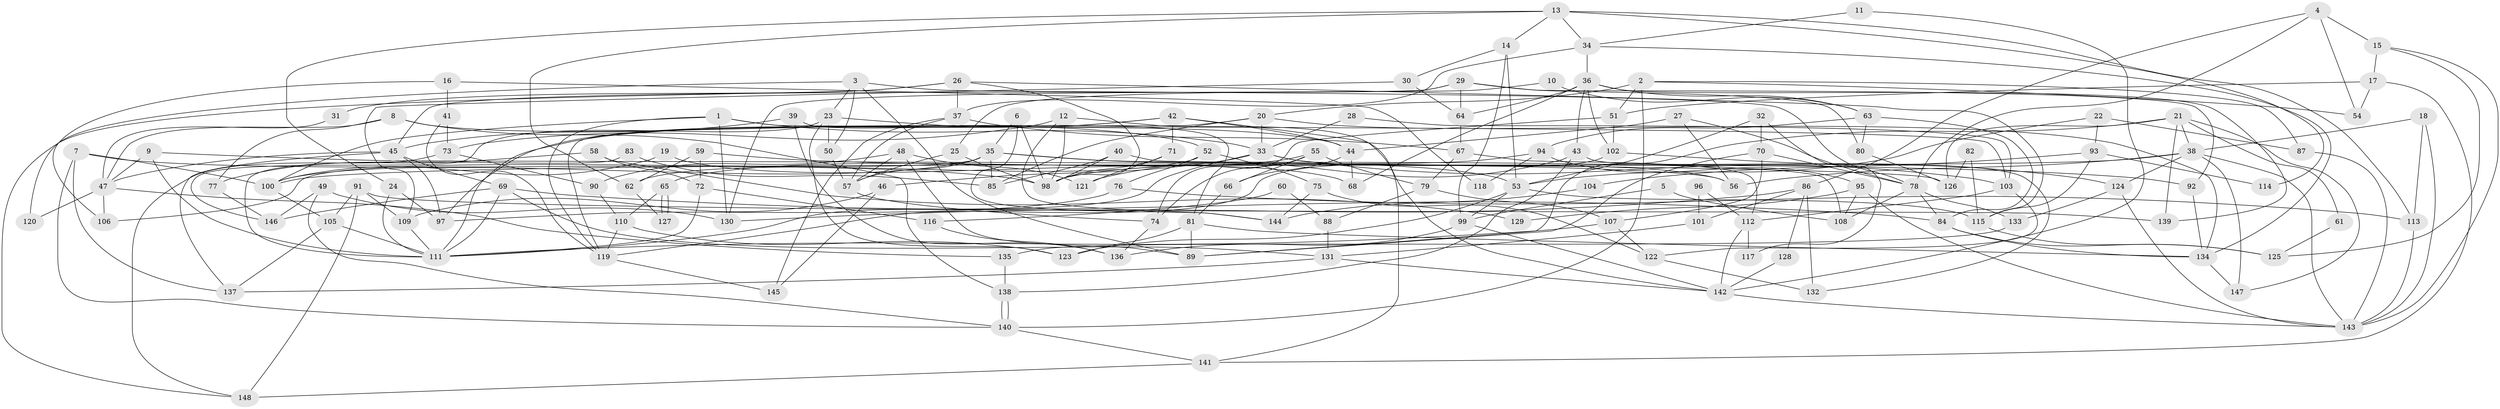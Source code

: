 // coarse degree distribution, {13: 0.01694915254237288, 11: 0.06779661016949153, 9: 0.06779661016949153, 15: 0.03389830508474576, 2: 0.1016949152542373, 3: 0.3050847457627119, 8: 0.03389830508474576, 6: 0.05084745762711865, 20: 0.01694915254237288, 7: 0.01694915254237288, 12: 0.03389830508474576, 5: 0.1016949152542373, 1: 0.01694915254237288, 16: 0.01694915254237288, 19: 0.01694915254237288, 10: 0.01694915254237288, 4: 0.0847457627118644}
// Generated by graph-tools (version 1.1) at 2025/18/03/04/25 18:18:48]
// undirected, 148 vertices, 296 edges
graph export_dot {
graph [start="1"]
  node [color=gray90,style=filled];
  1;
  2;
  3;
  4;
  5;
  6;
  7;
  8;
  9;
  10;
  11;
  12;
  13;
  14;
  15;
  16;
  17;
  18;
  19;
  20;
  21;
  22;
  23;
  24;
  25;
  26;
  27;
  28;
  29;
  30;
  31;
  32;
  33;
  34;
  35;
  36;
  37;
  38;
  39;
  40;
  41;
  42;
  43;
  44;
  45;
  46;
  47;
  48;
  49;
  50;
  51;
  52;
  53;
  54;
  55;
  56;
  57;
  58;
  59;
  60;
  61;
  62;
  63;
  64;
  65;
  66;
  67;
  68;
  69;
  70;
  71;
  72;
  73;
  74;
  75;
  76;
  77;
  78;
  79;
  80;
  81;
  82;
  83;
  84;
  85;
  86;
  87;
  88;
  89;
  90;
  91;
  92;
  93;
  94;
  95;
  96;
  97;
  98;
  99;
  100;
  101;
  102;
  103;
  104;
  105;
  106;
  107;
  108;
  109;
  110;
  111;
  112;
  113;
  114;
  115;
  116;
  117;
  118;
  119;
  120;
  121;
  122;
  123;
  124;
  125;
  126;
  127;
  128;
  129;
  130;
  131;
  132;
  133;
  134;
  135;
  136;
  137;
  138;
  139;
  140;
  141;
  142;
  143;
  144;
  145;
  146;
  147;
  148;
  1 -- 119;
  1 -- 100;
  1 -- 33;
  1 -- 103;
  1 -- 130;
  2 -- 54;
  2 -- 51;
  2 -- 20;
  2 -- 87;
  2 -- 140;
  3 -- 78;
  3 -- 50;
  3 -- 23;
  3 -- 89;
  3 -- 120;
  4 -- 78;
  4 -- 15;
  4 -- 54;
  4 -- 86;
  5 -- 99;
  5 -- 108;
  6 -- 144;
  6 -- 98;
  6 -- 35;
  7 -- 140;
  7 -- 98;
  7 -- 100;
  7 -- 137;
  8 -- 47;
  8 -- 138;
  8 -- 52;
  8 -- 77;
  9 -- 47;
  9 -- 111;
  9 -- 126;
  10 -- 25;
  10 -- 63;
  11 -- 34;
  11 -- 142;
  12 -- 98;
  12 -- 142;
  12 -- 73;
  12 -- 144;
  13 -- 34;
  13 -- 24;
  13 -- 14;
  13 -- 62;
  13 -- 113;
  13 -- 114;
  14 -- 53;
  14 -- 30;
  14 -- 99;
  15 -- 143;
  15 -- 17;
  15 -- 125;
  16 -- 106;
  16 -- 41;
  16 -- 118;
  17 -- 141;
  17 -- 51;
  17 -- 54;
  18 -- 143;
  18 -- 38;
  18 -- 113;
  19 -- 100;
  19 -- 68;
  20 -- 33;
  20 -- 85;
  20 -- 119;
  20 -- 134;
  21 -- 38;
  21 -- 89;
  21 -- 61;
  21 -- 126;
  21 -- 139;
  21 -- 147;
  22 -- 87;
  22 -- 53;
  22 -- 93;
  23 -- 146;
  23 -- 44;
  23 -- 50;
  23 -- 123;
  24 -- 111;
  24 -- 97;
  25 -- 98;
  25 -- 57;
  26 -- 148;
  26 -- 115;
  26 -- 31;
  26 -- 37;
  26 -- 98;
  27 -- 44;
  27 -- 56;
  27 -- 78;
  28 -- 33;
  28 -- 103;
  29 -- 80;
  29 -- 45;
  29 -- 64;
  29 -- 92;
  29 -- 130;
  30 -- 64;
  30 -- 109;
  31 -- 47;
  32 -- 70;
  32 -- 53;
  32 -- 117;
  33 -- 56;
  33 -- 46;
  33 -- 103;
  33 -- 111;
  34 -- 37;
  34 -- 134;
  34 -- 36;
  35 -- 100;
  35 -- 53;
  35 -- 56;
  35 -- 57;
  35 -- 85;
  35 -- 106;
  36 -- 102;
  36 -- 43;
  36 -- 63;
  36 -- 64;
  36 -- 68;
  36 -- 139;
  37 -- 145;
  37 -- 57;
  37 -- 67;
  38 -- 100;
  38 -- 143;
  38 -- 56;
  38 -- 124;
  38 -- 147;
  39 -- 136;
  39 -- 81;
  39 -- 45;
  40 -- 108;
  40 -- 85;
  40 -- 98;
  41 -- 73;
  41 -- 119;
  42 -- 71;
  42 -- 111;
  42 -- 44;
  42 -- 97;
  42 -- 141;
  43 -- 132;
  43 -- 121;
  43 -- 138;
  44 -- 66;
  44 -- 68;
  45 -- 69;
  45 -- 47;
  45 -- 97;
  45 -- 137;
  46 -- 109;
  46 -- 145;
  47 -- 135;
  47 -- 106;
  47 -- 120;
  48 -- 57;
  48 -- 89;
  48 -- 90;
  48 -- 121;
  49 -- 140;
  49 -- 130;
  49 -- 146;
  50 -- 57;
  51 -- 74;
  51 -- 102;
  52 -- 76;
  52 -- 62;
  52 -- 75;
  53 -- 123;
  53 -- 99;
  53 -- 115;
  55 -- 79;
  55 -- 65;
  55 -- 66;
  55 -- 74;
  57 -- 74;
  58 -- 77;
  58 -- 72;
  58 -- 129;
  59 -- 92;
  59 -- 62;
  59 -- 72;
  60 -- 116;
  60 -- 88;
  61 -- 125;
  62 -- 127;
  63 -- 84;
  63 -- 80;
  63 -- 94;
  64 -- 67;
  65 -- 110;
  65 -- 127;
  65 -- 127;
  66 -- 81;
  67 -- 79;
  67 -- 112;
  69 -- 131;
  69 -- 111;
  69 -- 84;
  69 -- 146;
  70 -- 78;
  70 -- 89;
  70 -- 107;
  71 -- 121;
  71 -- 98;
  72 -- 111;
  72 -- 116;
  73 -- 148;
  73 -- 90;
  74 -- 136;
  75 -- 122;
  75 -- 144;
  76 -- 113;
  76 -- 97;
  77 -- 146;
  78 -- 84;
  78 -- 108;
  78 -- 133;
  79 -- 107;
  79 -- 88;
  80 -- 126;
  81 -- 134;
  81 -- 89;
  81 -- 123;
  82 -- 115;
  82 -- 126;
  83 -- 111;
  83 -- 85;
  84 -- 134;
  84 -- 125;
  86 -- 130;
  86 -- 101;
  86 -- 128;
  86 -- 132;
  87 -- 143;
  88 -- 131;
  90 -- 110;
  91 -- 105;
  91 -- 139;
  91 -- 109;
  91 -- 148;
  92 -- 134;
  93 -- 115;
  93 -- 104;
  93 -- 114;
  94 -- 98;
  94 -- 95;
  94 -- 118;
  95 -- 143;
  95 -- 108;
  95 -- 129;
  96 -- 101;
  96 -- 112;
  99 -- 136;
  99 -- 142;
  100 -- 105;
  101 -- 131;
  102 -- 119;
  102 -- 124;
  103 -- 112;
  103 -- 122;
  104 -- 144;
  105 -- 137;
  105 -- 111;
  107 -- 111;
  107 -- 122;
  109 -- 111;
  110 -- 123;
  110 -- 119;
  112 -- 117;
  112 -- 142;
  113 -- 143;
  115 -- 125;
  116 -- 136;
  119 -- 145;
  122 -- 132;
  124 -- 143;
  124 -- 133;
  128 -- 142;
  131 -- 142;
  131 -- 137;
  133 -- 135;
  134 -- 147;
  135 -- 138;
  138 -- 140;
  138 -- 140;
  140 -- 141;
  141 -- 148;
  142 -- 143;
}
